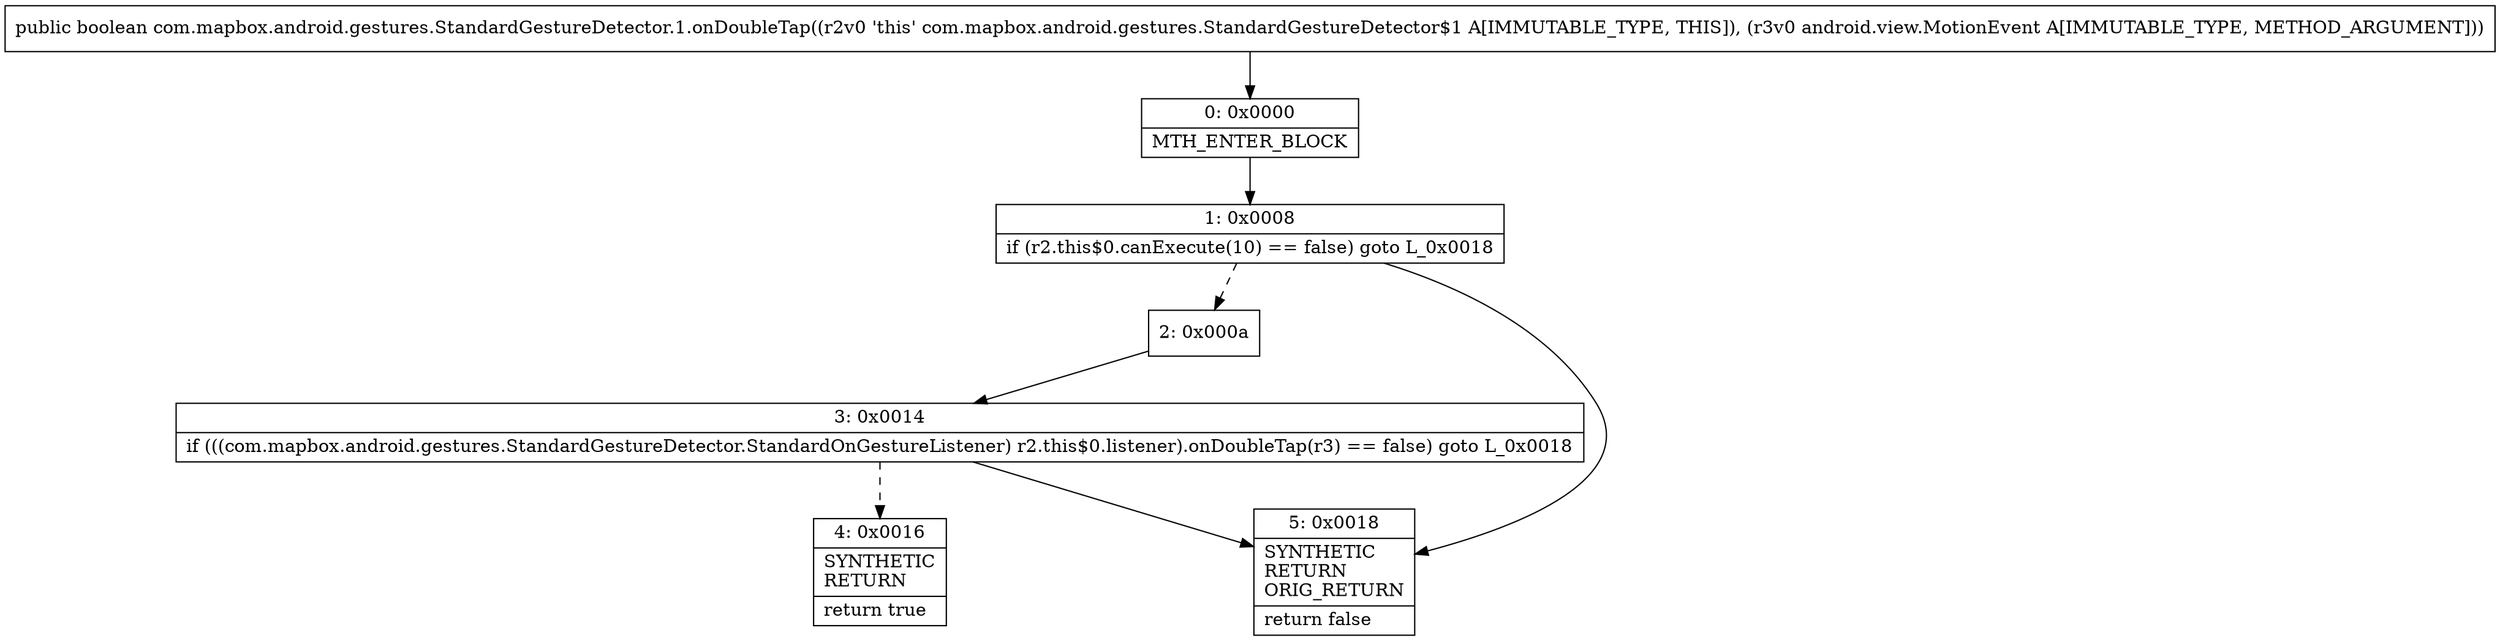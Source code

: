 digraph "CFG forcom.mapbox.android.gestures.StandardGestureDetector.1.onDoubleTap(Landroid\/view\/MotionEvent;)Z" {
Node_0 [shape=record,label="{0\:\ 0x0000|MTH_ENTER_BLOCK\l}"];
Node_1 [shape=record,label="{1\:\ 0x0008|if (r2.this$0.canExecute(10) == false) goto L_0x0018\l}"];
Node_2 [shape=record,label="{2\:\ 0x000a}"];
Node_3 [shape=record,label="{3\:\ 0x0014|if (((com.mapbox.android.gestures.StandardGestureDetector.StandardOnGestureListener) r2.this$0.listener).onDoubleTap(r3) == false) goto L_0x0018\l}"];
Node_4 [shape=record,label="{4\:\ 0x0016|SYNTHETIC\lRETURN\l|return true\l}"];
Node_5 [shape=record,label="{5\:\ 0x0018|SYNTHETIC\lRETURN\lORIG_RETURN\l|return false\l}"];
MethodNode[shape=record,label="{public boolean com.mapbox.android.gestures.StandardGestureDetector.1.onDoubleTap((r2v0 'this' com.mapbox.android.gestures.StandardGestureDetector$1 A[IMMUTABLE_TYPE, THIS]), (r3v0 android.view.MotionEvent A[IMMUTABLE_TYPE, METHOD_ARGUMENT])) }"];
MethodNode -> Node_0;
Node_0 -> Node_1;
Node_1 -> Node_2[style=dashed];
Node_1 -> Node_5;
Node_2 -> Node_3;
Node_3 -> Node_4[style=dashed];
Node_3 -> Node_5;
}

